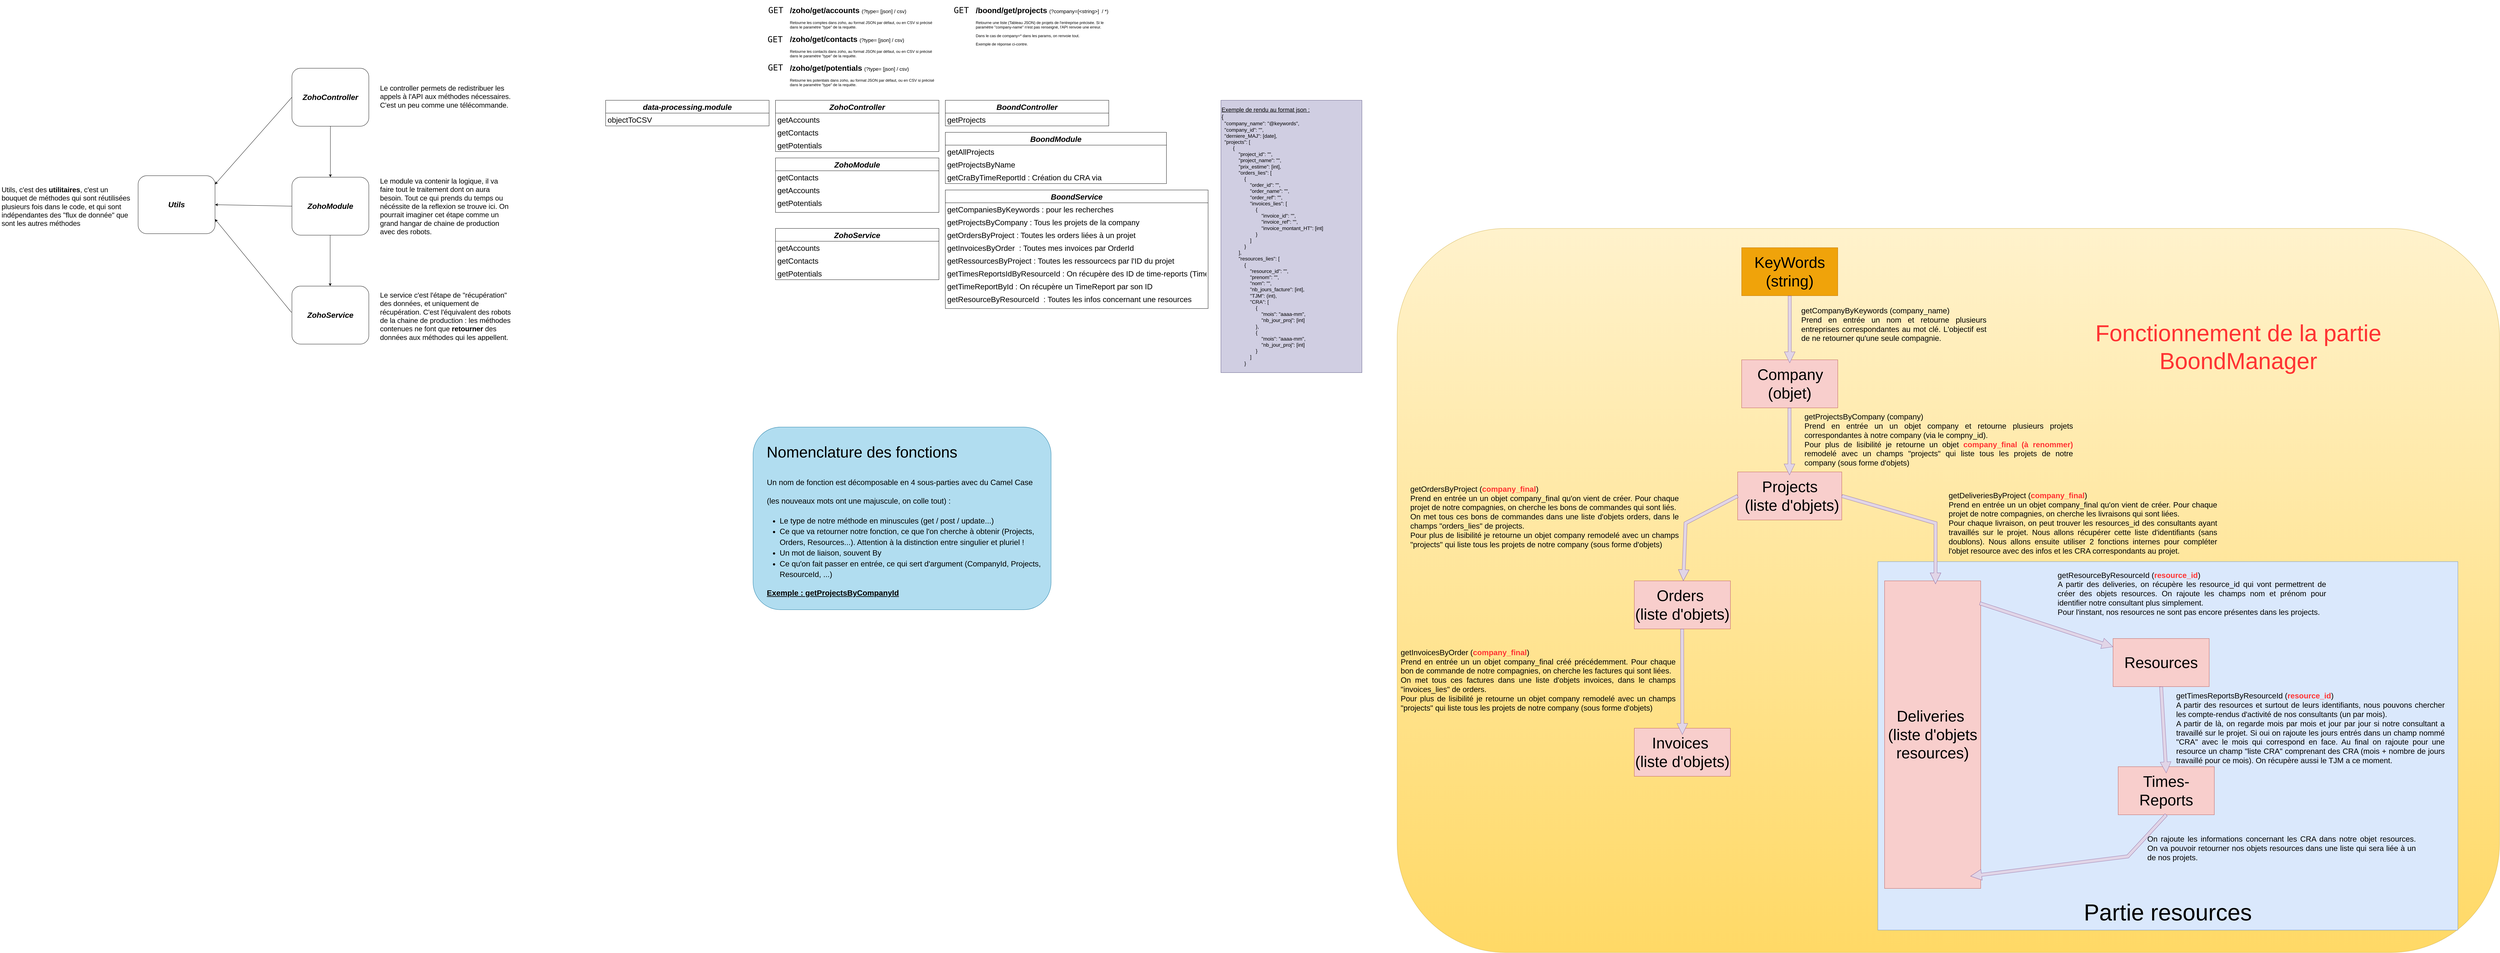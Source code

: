 <mxfile version="17.1.3" type="github">
  <diagram id="C5RBs43oDa-KdzZeNtuy" name="Page-1">
    <mxGraphModel dx="3279" dy="421" grid="1" gridSize="10" guides="1" tooltips="1" connect="1" arrows="1" fold="1" page="1" pageScale="1" pageWidth="827" pageHeight="1169" math="0" shadow="0">
      <root>
        <mxCell id="WIyWlLk6GJQsqaUBKTNV-0" />
        <mxCell id="WIyWlLk6GJQsqaUBKTNV-1" parent="WIyWlLk6GJQsqaUBKTNV-0" />
        <mxCell id="nAWJPG4-1q_OBBmetqR0-44" value="" style="rounded=1;whiteSpace=wrap;html=1;fontSize=18;fillColor=#fff2cc;gradientColor=#ffd966;strokeColor=#d6b656;" vertex="1" parent="WIyWlLk6GJQsqaUBKTNV-1">
          <mxGeometry x="1980" y="760" width="3440" height="2260" as="geometry" />
        </mxCell>
        <mxCell id="nAWJPG4-1q_OBBmetqR0-33" value="" style="rounded=0;whiteSpace=wrap;html=1;fontSize=24;fillColor=#dae8fc;strokeColor=#6c8ebf;" vertex="1" parent="WIyWlLk6GJQsqaUBKTNV-1">
          <mxGeometry x="3480" y="1800" width="1810" height="1150" as="geometry" />
        </mxCell>
        <mxCell id="8FyPm2dT_h3c8Z8zYSIa-6" value="&lt;h1&gt;/zoho/get/accounts &lt;font style=&quot;font-size: 16px ; font-weight: normal&quot;&gt;(?type= [json] / csv)&lt;/font&gt;&lt;/h1&gt;&lt;p&gt;Retourne les comptes dans zoho, au format JSON par défaut, ou en CSV si précisé dans le paramètre &quot;type&quot; de la requète.&lt;/p&gt;" style="text;html=1;strokeColor=none;fillColor=none;spacing=5;spacingTop=-20;whiteSpace=wrap;overflow=hidden;rounded=0;" parent="WIyWlLk6GJQsqaUBKTNV-1" vertex="1">
          <mxGeometry x="80" y="60" width="460" height="120" as="geometry" />
        </mxCell>
        <mxCell id="8FyPm2dT_h3c8Z8zYSIa-7" value="&lt;h1&gt;/zoho/get/contacts&amp;nbsp;&lt;font style=&quot;font-size: 16px ; font-weight: normal&quot;&gt;(?type= [json] / csv)&lt;/font&gt;&lt;/h1&gt;&lt;p&gt;Retourne les contacts dans zoho, au format JSON par défaut, ou en CSV si précisé dans le paramètre &quot;type&quot; de la requète.&lt;br&gt;&lt;/p&gt;" style="text;html=1;strokeColor=none;fillColor=none;spacing=5;spacingTop=-20;whiteSpace=wrap;overflow=hidden;rounded=0;" parent="WIyWlLk6GJQsqaUBKTNV-1" vertex="1">
          <mxGeometry x="80" y="150" width="460" height="120" as="geometry" />
        </mxCell>
        <mxCell id="8FyPm2dT_h3c8Z8zYSIa-8" value="&lt;h1&gt;/zoho/get/potentials&amp;nbsp;&lt;font style=&quot;font-size: 16px ; font-weight: normal&quot;&gt;(?type= [json] / csv)&lt;/font&gt;&lt;/h1&gt;&lt;p&gt;Retourne les potentials dans zoho, au format JSON par défaut, ou en CSV si précisé dans le paramètre &quot;type&quot; de la requète.&lt;br&gt;&lt;/p&gt;" style="text;html=1;strokeColor=none;fillColor=none;spacing=5;spacingTop=-20;whiteSpace=wrap;overflow=hidden;rounded=0;" parent="WIyWlLk6GJQsqaUBKTNV-1" vertex="1">
          <mxGeometry x="80" y="240" width="460" height="120" as="geometry" />
        </mxCell>
        <mxCell id="8FyPm2dT_h3c8Z8zYSIa-10" value="&lt;h1&gt;/boond/get/projects&amp;nbsp;&lt;font style=&quot;font-size: 16px ; font-weight: normal&quot;&gt;(?company=[&amp;lt;string&amp;gt;]&amp;nbsp; / *)&lt;/font&gt;&lt;/h1&gt;&lt;p&gt;Retourne une liste (Tableau JSON) de projets de l&#39;entreprise précisée. Si le paramètre &quot;company-name&quot; n&#39;est pas renseigné, l&#39;API renvoie une erreur.&lt;/p&gt;&lt;p&gt;Dans le cas de company=* dans les params, on renvoie tout.&lt;/p&gt;&lt;p&gt;Exemple de réponse ci-contre.&lt;/p&gt;&lt;p&gt;&lt;br&gt;&lt;/p&gt;" style="text;html=1;strokeColor=none;fillColor=none;spacing=5;spacingTop=-20;whiteSpace=wrap;overflow=hidden;rounded=0;" parent="WIyWlLk6GJQsqaUBKTNV-1" vertex="1">
          <mxGeometry x="660" y="60" width="460" height="230" as="geometry" />
        </mxCell>
        <mxCell id="8FyPm2dT_h3c8Z8zYSIa-13" value="&lt;pre&gt;&lt;font style=&quot;font-size: 26px&quot;&gt;GET&lt;/font&gt;&lt;/pre&gt;" style="text;html=1;strokeColor=none;fillColor=none;align=center;verticalAlign=middle;whiteSpace=wrap;rounded=0;fontSize=16;" parent="WIyWlLk6GJQsqaUBKTNV-1" vertex="1">
          <mxGeometry x="11" y="64" width="60" height="30" as="geometry" />
        </mxCell>
        <mxCell id="8FyPm2dT_h3c8Z8zYSIa-14" value="&lt;pre&gt;&lt;font style=&quot;font-size: 26px&quot;&gt;GET&lt;/font&gt;&lt;/pre&gt;" style="text;html=1;strokeColor=none;fillColor=none;align=center;verticalAlign=middle;whiteSpace=wrap;rounded=0;fontSize=16;" parent="WIyWlLk6GJQsqaUBKTNV-1" vertex="1">
          <mxGeometry x="9" y="155" width="60" height="30" as="geometry" />
        </mxCell>
        <mxCell id="8FyPm2dT_h3c8Z8zYSIa-15" value="&lt;pre&gt;&lt;font style=&quot;font-size: 26px&quot;&gt;GET&lt;/font&gt;&lt;/pre&gt;" style="text;html=1;strokeColor=none;fillColor=none;align=center;verticalAlign=middle;whiteSpace=wrap;rounded=0;fontSize=16;" parent="WIyWlLk6GJQsqaUBKTNV-1" vertex="1">
          <mxGeometry x="10" y="243" width="60" height="30" as="geometry" />
        </mxCell>
        <mxCell id="8FyPm2dT_h3c8Z8zYSIa-16" value="&lt;pre&gt;&lt;font style=&quot;font-size: 26px&quot;&gt;GET&lt;/font&gt;&lt;/pre&gt;" style="text;html=1;strokeColor=none;fillColor=none;align=center;verticalAlign=middle;whiteSpace=wrap;rounded=0;fontSize=16;" parent="WIyWlLk6GJQsqaUBKTNV-1" vertex="1">
          <mxGeometry x="590" y="64" width="60" height="30" as="geometry" />
        </mxCell>
        <mxCell id="8FyPm2dT_h3c8Z8zYSIa-20" value="BoondService" style="swimlane;fontStyle=3;align=center;verticalAlign=top;childLayout=stackLayout;horizontal=1;startSize=40;horizontalStack=0;resizeParent=1;resizeLast=0;collapsible=1;marginBottom=0;rounded=0;shadow=0;strokeWidth=1;fontSize=24;" parent="WIyWlLk6GJQsqaUBKTNV-1" vertex="1">
          <mxGeometry x="570" y="640" width="820" height="370" as="geometry">
            <mxRectangle x="230" y="140" width="160" height="26" as="alternateBounds" />
          </mxGeometry>
        </mxCell>
        <mxCell id="8FyPm2dT_h3c8Z8zYSIa-21" value="getCompaniesByKeywords : pour les recherches" style="text;align=left;verticalAlign=top;spacingLeft=4;spacingRight=4;overflow=hidden;rotatable=0;points=[[0,0.5],[1,0.5]];portConstraint=eastwest;rounded=0;shadow=0;html=0;fontSize=24;" parent="8FyPm2dT_h3c8Z8zYSIa-20" vertex="1">
          <mxGeometry y="40" width="820" height="40" as="geometry" />
        </mxCell>
        <mxCell id="KDspmfhWHFBwSvohRl27-16" value="getProjectsByCompany : Tous les projets de la company" style="text;align=left;verticalAlign=top;spacingLeft=4;spacingRight=4;overflow=hidden;rotatable=0;points=[[0,0.5],[1,0.5]];portConstraint=eastwest;rounded=0;shadow=0;html=0;fontSize=24;" parent="8FyPm2dT_h3c8Z8zYSIa-20" vertex="1">
          <mxGeometry y="80" width="820" height="40" as="geometry" />
        </mxCell>
        <mxCell id="KDspmfhWHFBwSvohRl27-17" value="getOrdersByProject : Toutes les orders liées à un projet" style="text;align=left;verticalAlign=top;spacingLeft=4;spacingRight=4;overflow=hidden;rotatable=0;points=[[0,0.5],[1,0.5]];portConstraint=eastwest;rounded=0;shadow=0;html=0;fontSize=24;" parent="8FyPm2dT_h3c8Z8zYSIa-20" vertex="1">
          <mxGeometry y="120" width="820" height="40" as="geometry" />
        </mxCell>
        <mxCell id="KDspmfhWHFBwSvohRl27-18" value="getInvoicesByOrder  : Toutes mes invoices par OrderId&#xa;" style="text;align=left;verticalAlign=top;spacingLeft=4;spacingRight=4;overflow=hidden;rotatable=0;points=[[0,0.5],[1,0.5]];portConstraint=eastwest;rounded=0;shadow=0;html=0;fontSize=24;" parent="8FyPm2dT_h3c8Z8zYSIa-20" vertex="1">
          <mxGeometry y="160" width="820" height="40" as="geometry" />
        </mxCell>
        <mxCell id="KDspmfhWHFBwSvohRl27-19" value="getRessourcesByProject : Toutes les ressourcecs par l&#39;ID du projet" style="text;align=left;verticalAlign=top;spacingLeft=4;spacingRight=4;overflow=hidden;rotatable=0;points=[[0,0.5],[1,0.5]];portConstraint=eastwest;rounded=0;shadow=0;html=0;fontSize=24;" parent="8FyPm2dT_h3c8Z8zYSIa-20" vertex="1">
          <mxGeometry y="200" width="820" height="40" as="geometry" />
        </mxCell>
        <mxCell id="KDspmfhWHFBwSvohRl27-20" value="getTimesReportsIdByResourceId : On récupère des ID de time-reports (Time reports : équivalent d&#39;un mois de CRA pour une personne)" style="text;align=left;verticalAlign=top;spacingLeft=4;spacingRight=4;overflow=hidden;rotatable=0;points=[[0,0.5],[1,0.5]];portConstraint=eastwest;rounded=0;shadow=0;html=0;fontSize=24;" parent="8FyPm2dT_h3c8Z8zYSIa-20" vertex="1">
          <mxGeometry y="240" width="820" height="40" as="geometry" />
        </mxCell>
        <mxCell id="KDspmfhWHFBwSvohRl27-24" value="getTimeReportById : On récupère un TimeReport par son ID" style="text;align=left;verticalAlign=top;spacingLeft=4;spacingRight=4;overflow=hidden;rotatable=0;points=[[0,0.5],[1,0.5]];portConstraint=eastwest;rounded=0;shadow=0;html=0;fontSize=24;" parent="8FyPm2dT_h3c8Z8zYSIa-20" vertex="1">
          <mxGeometry y="280" width="820" height="40" as="geometry" />
        </mxCell>
        <mxCell id="fXzRmh_Mim_D6keiUEfq-0" value="getResourceByResourceId  : Toutes les infos concernant une resources&#xa;" style="text;align=left;verticalAlign=top;spacingLeft=4;spacingRight=4;overflow=hidden;rotatable=0;points=[[0,0.5],[1,0.5]];portConstraint=eastwest;rounded=0;shadow=0;html=0;fontSize=24;" parent="8FyPm2dT_h3c8Z8zYSIa-20" vertex="1">
          <mxGeometry y="320" width="820" height="40" as="geometry" />
        </mxCell>
        <mxCell id="KDspmfhWHFBwSvohRl27-0" value="BoondModule" style="swimlane;fontStyle=3;align=center;verticalAlign=top;childLayout=stackLayout;horizontal=1;startSize=40;horizontalStack=0;resizeParent=1;resizeLast=0;collapsible=1;marginBottom=0;rounded=0;shadow=0;strokeWidth=1;fontSize=24;" parent="WIyWlLk6GJQsqaUBKTNV-1" vertex="1">
          <mxGeometry x="570" y="460" width="690" height="160" as="geometry">
            <mxRectangle x="230" y="140" width="160" height="26" as="alternateBounds" />
          </mxGeometry>
        </mxCell>
        <mxCell id="KDspmfhWHFBwSvohRl27-1" value="getAllProjects" style="text;align=left;verticalAlign=top;spacingLeft=4;spacingRight=4;overflow=hidden;rotatable=0;points=[[0,0.5],[1,0.5]];portConstraint=eastwest;rounded=0;shadow=0;html=0;fontSize=24;" parent="KDspmfhWHFBwSvohRl27-0" vertex="1">
          <mxGeometry y="40" width="690" height="40" as="geometry" />
        </mxCell>
        <mxCell id="KDspmfhWHFBwSvohRl27-15" value="getProjectsByName" style="text;align=left;verticalAlign=top;spacingLeft=4;spacingRight=4;overflow=hidden;rotatable=0;points=[[0,0.5],[1,0.5]];portConstraint=eastwest;rounded=0;shadow=0;html=0;fontSize=24;" parent="KDspmfhWHFBwSvohRl27-0" vertex="1">
          <mxGeometry y="80" width="690" height="40" as="geometry" />
        </mxCell>
        <mxCell id="KDspmfhWHFBwSvohRl27-22" value="getCraByTimeReportId : Création du CRA via" style="text;align=left;verticalAlign=top;spacingLeft=4;spacingRight=4;overflow=hidden;rotatable=0;points=[[0,0.5],[1,0.5]];portConstraint=eastwest;rounded=0;shadow=0;html=0;fontSize=24;" parent="KDspmfhWHFBwSvohRl27-0" vertex="1">
          <mxGeometry y="120" width="690" height="40" as="geometry" />
        </mxCell>
        <mxCell id="KDspmfhWHFBwSvohRl27-7" value="BoondController" style="swimlane;fontStyle=3;align=center;verticalAlign=top;childLayout=stackLayout;horizontal=1;startSize=40;horizontalStack=0;resizeParent=1;resizeLast=0;collapsible=1;marginBottom=0;rounded=0;shadow=0;strokeWidth=1;fontSize=24;" parent="WIyWlLk6GJQsqaUBKTNV-1" vertex="1">
          <mxGeometry x="570" y="360" width="510" height="80" as="geometry">
            <mxRectangle x="230" y="140" width="160" height="26" as="alternateBounds" />
          </mxGeometry>
        </mxCell>
        <mxCell id="KDspmfhWHFBwSvohRl27-8" value="getProjects" style="text;align=left;verticalAlign=top;spacingLeft=4;spacingRight=4;overflow=hidden;rotatable=0;points=[[0,0.5],[1,0.5]];portConstraint=eastwest;rounded=0;shadow=0;html=0;fontSize=24;" parent="KDspmfhWHFBwSvohRl27-7" vertex="1">
          <mxGeometry y="40" width="510" height="40" as="geometry" />
        </mxCell>
        <mxCell id="KDspmfhWHFBwSvohRl27-25" value="ZohoService" style="swimlane;fontStyle=3;align=center;verticalAlign=top;childLayout=stackLayout;horizontal=1;startSize=40;horizontalStack=0;resizeParent=1;resizeLast=0;collapsible=1;marginBottom=0;rounded=0;shadow=0;strokeWidth=1;fontSize=24;" parent="WIyWlLk6GJQsqaUBKTNV-1" vertex="1">
          <mxGeometry x="40" y="760" width="510" height="160" as="geometry">
            <mxRectangle x="230" y="140" width="160" height="26" as="alternateBounds" />
          </mxGeometry>
        </mxCell>
        <mxCell id="KDspmfhWHFBwSvohRl27-41" value="getAccounts" style="text;align=left;verticalAlign=top;spacingLeft=4;spacingRight=4;overflow=hidden;rotatable=0;points=[[0,0.5],[1,0.5]];portConstraint=eastwest;rounded=0;shadow=0;html=0;fontSize=24;" parent="KDspmfhWHFBwSvohRl27-25" vertex="1">
          <mxGeometry y="40" width="510" height="40" as="geometry" />
        </mxCell>
        <mxCell id="KDspmfhWHFBwSvohRl27-42" value="getContacts" style="text;align=left;verticalAlign=top;spacingLeft=4;spacingRight=4;overflow=hidden;rotatable=0;points=[[0,0.5],[1,0.5]];portConstraint=eastwest;rounded=0;shadow=0;html=0;fontSize=24;" parent="KDspmfhWHFBwSvohRl27-25" vertex="1">
          <mxGeometry y="80" width="510" height="40" as="geometry" />
        </mxCell>
        <mxCell id="KDspmfhWHFBwSvohRl27-43" value="getPotentials" style="text;align=left;verticalAlign=top;spacingLeft=4;spacingRight=4;overflow=hidden;rotatable=0;points=[[0,0.5],[1,0.5]];portConstraint=eastwest;rounded=0;shadow=0;html=0;fontSize=24;" parent="KDspmfhWHFBwSvohRl27-25" vertex="1">
          <mxGeometry y="120" width="510" height="40" as="geometry" />
        </mxCell>
        <mxCell id="KDspmfhWHFBwSvohRl27-33" value="ZohoModule" style="swimlane;fontStyle=3;align=center;verticalAlign=top;childLayout=stackLayout;horizontal=1;startSize=40;horizontalStack=0;resizeParent=1;resizeLast=0;collapsible=1;marginBottom=0;rounded=0;shadow=0;strokeWidth=1;fontSize=24;" parent="WIyWlLk6GJQsqaUBKTNV-1" vertex="1">
          <mxGeometry x="40" y="540" width="510" height="170" as="geometry">
            <mxRectangle x="230" y="140" width="160" height="26" as="alternateBounds" />
          </mxGeometry>
        </mxCell>
        <mxCell id="KDspmfhWHFBwSvohRl27-45" value="getContacts" style="text;align=left;verticalAlign=top;spacingLeft=4;spacingRight=4;overflow=hidden;rotatable=0;points=[[0,0.5],[1,0.5]];portConstraint=eastwest;rounded=0;shadow=0;html=0;fontSize=24;" parent="KDspmfhWHFBwSvohRl27-33" vertex="1">
          <mxGeometry y="40" width="510" height="40" as="geometry" />
        </mxCell>
        <mxCell id="KDspmfhWHFBwSvohRl27-44" value="getAccounts" style="text;align=left;verticalAlign=top;spacingLeft=4;spacingRight=4;overflow=hidden;rotatable=0;points=[[0,0.5],[1,0.5]];portConstraint=eastwest;rounded=0;shadow=0;html=0;fontSize=24;" parent="KDspmfhWHFBwSvohRl27-33" vertex="1">
          <mxGeometry y="80" width="510" height="40" as="geometry" />
        </mxCell>
        <mxCell id="KDspmfhWHFBwSvohRl27-46" value="getPotentials" style="text;align=left;verticalAlign=top;spacingLeft=4;spacingRight=4;overflow=hidden;rotatable=0;points=[[0,0.5],[1,0.5]];portConstraint=eastwest;rounded=0;shadow=0;html=0;fontSize=24;" parent="KDspmfhWHFBwSvohRl27-33" vertex="1">
          <mxGeometry y="120" width="510" height="40" as="geometry" />
        </mxCell>
        <mxCell id="KDspmfhWHFBwSvohRl27-37" value="ZohoController" style="swimlane;fontStyle=3;align=center;verticalAlign=top;childLayout=stackLayout;horizontal=1;startSize=40;horizontalStack=0;resizeParent=1;resizeLast=0;collapsible=1;marginBottom=0;rounded=0;shadow=0;strokeWidth=1;fontSize=24;" parent="WIyWlLk6GJQsqaUBKTNV-1" vertex="1">
          <mxGeometry x="40" y="360" width="510" height="160" as="geometry">
            <mxRectangle x="230" y="140" width="160" height="26" as="alternateBounds" />
          </mxGeometry>
        </mxCell>
        <mxCell id="KDspmfhWHFBwSvohRl27-38" value="getAccounts" style="text;align=left;verticalAlign=top;spacingLeft=4;spacingRight=4;overflow=hidden;rotatable=0;points=[[0,0.5],[1,0.5]];portConstraint=eastwest;rounded=0;shadow=0;html=0;fontSize=24;" parent="KDspmfhWHFBwSvohRl27-37" vertex="1">
          <mxGeometry y="40" width="510" height="40" as="geometry" />
        </mxCell>
        <mxCell id="KDspmfhWHFBwSvohRl27-39" value="getContacts" style="text;align=left;verticalAlign=top;spacingLeft=4;spacingRight=4;overflow=hidden;rotatable=0;points=[[0,0.5],[1,0.5]];portConstraint=eastwest;rounded=0;shadow=0;html=0;fontSize=24;" parent="KDspmfhWHFBwSvohRl27-37" vertex="1">
          <mxGeometry y="80" width="510" height="40" as="geometry" />
        </mxCell>
        <mxCell id="KDspmfhWHFBwSvohRl27-40" value="getPotentials" style="text;align=left;verticalAlign=top;spacingLeft=4;spacingRight=4;overflow=hidden;rotatable=0;points=[[0,0.5],[1,0.5]];portConstraint=eastwest;rounded=0;shadow=0;html=0;fontSize=24;" parent="KDspmfhWHFBwSvohRl27-37" vertex="1">
          <mxGeometry y="120" width="510" height="40" as="geometry" />
        </mxCell>
        <mxCell id="KDspmfhWHFBwSvohRl27-47" value="data-processing.module" style="swimlane;fontStyle=3;align=center;verticalAlign=top;childLayout=stackLayout;horizontal=1;startSize=40;horizontalStack=0;resizeParent=1;resizeLast=0;collapsible=1;marginBottom=0;rounded=0;shadow=0;strokeWidth=1;fontSize=24;" parent="WIyWlLk6GJQsqaUBKTNV-1" vertex="1">
          <mxGeometry x="-490" y="360" width="510" height="80" as="geometry">
            <mxRectangle x="230" y="140" width="160" height="26" as="alternateBounds" />
          </mxGeometry>
        </mxCell>
        <mxCell id="KDspmfhWHFBwSvohRl27-48" value="objectToCSV" style="text;align=left;verticalAlign=top;spacingLeft=4;spacingRight=4;overflow=hidden;rotatable=0;points=[[0,0.5],[1,0.5]];portConstraint=eastwest;rounded=0;shadow=0;html=0;fontSize=24;" parent="KDspmfhWHFBwSvohRl27-47" vertex="1">
          <mxGeometry y="40" width="510" height="40" as="geometry" />
        </mxCell>
        <mxCell id="3AaT0U5LROBGEmsXFWls-0" value="&lt;span style=&quot;font-size: 24px ; font-style: italic ; font-weight: 700&quot;&gt;ZohoController&lt;/span&gt;" style="rounded=1;whiteSpace=wrap;html=1;" parent="WIyWlLk6GJQsqaUBKTNV-1" vertex="1">
          <mxGeometry x="-1469" y="260" width="240" height="181" as="geometry" />
        </mxCell>
        <mxCell id="3AaT0U5LROBGEmsXFWls-1" value="&lt;span style=&quot;font-size: 24px ; font-style: italic ; font-weight: 700&quot;&gt;ZohoModule&lt;/span&gt;" style="rounded=1;whiteSpace=wrap;html=1;" parent="WIyWlLk6GJQsqaUBKTNV-1" vertex="1">
          <mxGeometry x="-1469" y="600" width="240" height="181" as="geometry" />
        </mxCell>
        <mxCell id="3AaT0U5LROBGEmsXFWls-2" value="&lt;span style=&quot;font-size: 24px ; font-style: italic ; font-weight: 700&quot;&gt;ZohoService&lt;/span&gt;" style="rounded=1;whiteSpace=wrap;html=1;" parent="WIyWlLk6GJQsqaUBKTNV-1" vertex="1">
          <mxGeometry x="-1469" y="940" width="240" height="181" as="geometry" />
        </mxCell>
        <mxCell id="3AaT0U5LROBGEmsXFWls-3" value="&lt;h1 style=&quot;font-size: 22px&quot;&gt;&lt;span style=&quot;font-weight: 400&quot;&gt;Le controller permets de redistribuer les appels à l&#39;API aux méthodes nécessaires. C&#39;est un peu comme une télécommande.&lt;/span&gt;&lt;/h1&gt;" style="text;html=1;strokeColor=none;fillColor=none;spacing=5;spacingTop=-20;whiteSpace=wrap;overflow=hidden;rounded=0;" parent="WIyWlLk6GJQsqaUBKTNV-1" vertex="1">
          <mxGeometry x="-1199" y="304.5" width="420" height="92" as="geometry" />
        </mxCell>
        <mxCell id="3AaT0U5LROBGEmsXFWls-4" value="&lt;h1 style=&quot;font-size: 22px&quot;&gt;&lt;span style=&quot;font-weight: 400&quot;&gt;Le module va contenir la logique, il va faire tout le traitement dont on aura besoin. Tout ce qui prends du temps ou nécéssite de la reflexion se trouve ici. On pourrait imaginer cet étape comme un grand hangar de chaine de production avec des robots.&lt;/span&gt;&lt;/h1&gt;" style="text;html=1;strokeColor=none;fillColor=none;spacing=5;spacingTop=-20;whiteSpace=wrap;overflow=hidden;rounded=0;" parent="WIyWlLk6GJQsqaUBKTNV-1" vertex="1">
          <mxGeometry x="-1199" y="595.37" width="420" height="190.25" as="geometry" />
        </mxCell>
        <mxCell id="3AaT0U5LROBGEmsXFWls-5" value="&lt;span style=&quot;font-size: 24px ; font-style: italic ; font-weight: 700&quot;&gt;Utils&lt;/span&gt;" style="rounded=1;whiteSpace=wrap;html=1;" parent="WIyWlLk6GJQsqaUBKTNV-1" vertex="1">
          <mxGeometry x="-1949" y="595.37" width="240" height="181" as="geometry" />
        </mxCell>
        <mxCell id="3AaT0U5LROBGEmsXFWls-6" value="&lt;h1 style=&quot;font-size: 22px&quot;&gt;&lt;span style=&quot;font-weight: 400&quot;&gt;Utils, c&#39;est des &lt;/span&gt;utilitaires&lt;span style=&quot;font-weight: 400&quot;&gt;, c&#39;est un bouquet de méthodes qui sont réutilisées plusieurs fois dans le code, et qui sont indépendantes des &quot;flux de donnée&quot; que sont les autres méthodes&lt;/span&gt;&lt;/h1&gt;" style="text;html=1;strokeColor=none;fillColor=none;spacing=5;spacingTop=-20;whiteSpace=wrap;overflow=hidden;rounded=0;" parent="WIyWlLk6GJQsqaUBKTNV-1" vertex="1">
          <mxGeometry x="-2380" y="622.25" width="420" height="136.5" as="geometry" />
        </mxCell>
        <mxCell id="3AaT0U5LROBGEmsXFWls-7" value="&lt;h1 style=&quot;font-size: 22px&quot;&gt;&lt;span style=&quot;font-weight: 400&quot;&gt;Le service c&#39;est l&#39;étape de &quot;récupération&quot; des données, et uniquement de récupération. C&#39;est l&#39;équivalent des robots de la chaine de production : les méthodes contenues ne font que &lt;/span&gt;retourner &lt;span style=&quot;font-weight: 400&quot;&gt;des données aux méthodes qui les appellent.&lt;/span&gt;&lt;/h1&gt;" style="text;html=1;strokeColor=none;fillColor=none;spacing=5;spacingTop=-20;whiteSpace=wrap;overflow=hidden;rounded=0;" parent="WIyWlLk6GJQsqaUBKTNV-1" vertex="1">
          <mxGeometry x="-1199" y="950.5" width="420" height="160" as="geometry" />
        </mxCell>
        <mxCell id="3AaT0U5LROBGEmsXFWls-8" value="" style="endArrow=classic;html=1;rounded=0;fontSize=22;exitX=0.5;exitY=1;exitDx=0;exitDy=0;entryX=0.5;entryY=0;entryDx=0;entryDy=0;" parent="WIyWlLk6GJQsqaUBKTNV-1" source="3AaT0U5LROBGEmsXFWls-0" target="3AaT0U5LROBGEmsXFWls-1" edge="1">
          <mxGeometry width="50" height="50" relative="1" as="geometry">
            <mxPoint x="-1319" y="902" as="sourcePoint" />
            <mxPoint x="-1269" y="852" as="targetPoint" />
          </mxGeometry>
        </mxCell>
        <mxCell id="3AaT0U5LROBGEmsXFWls-9" value="" style="endArrow=classic;html=1;rounded=0;fontSize=22;exitX=0.5;exitY=1;exitDx=0;exitDy=0;entryX=0.5;entryY=0;entryDx=0;entryDy=0;" parent="WIyWlLk6GJQsqaUBKTNV-1" edge="1">
          <mxGeometry width="50" height="50" relative="1" as="geometry">
            <mxPoint x="-1349.71" y="781" as="sourcePoint" />
            <mxPoint x="-1349.71" y="940" as="targetPoint" />
          </mxGeometry>
        </mxCell>
        <mxCell id="3AaT0U5LROBGEmsXFWls-10" value="" style="endArrow=classic;html=1;rounded=0;fontSize=22;exitX=0.5;exitY=1;exitDx=0;exitDy=0;entryX=1;entryY=0.75;entryDx=0;entryDy=0;" parent="WIyWlLk6GJQsqaUBKTNV-1" target="3AaT0U5LROBGEmsXFWls-5" edge="1">
          <mxGeometry width="50" height="50" relative="1" as="geometry">
            <mxPoint x="-1470.43" y="1022" as="sourcePoint" />
            <mxPoint x="-1470.43" y="1181" as="targetPoint" />
          </mxGeometry>
        </mxCell>
        <mxCell id="3AaT0U5LROBGEmsXFWls-11" value="" style="endArrow=classic;html=1;rounded=0;fontSize=22;exitX=0;exitY=0.5;exitDx=0;exitDy=0;entryX=1;entryY=0.5;entryDx=0;entryDy=0;" parent="WIyWlLk6GJQsqaUBKTNV-1" source="3AaT0U5LROBGEmsXFWls-1" target="3AaT0U5LROBGEmsXFWls-5" edge="1">
          <mxGeometry width="50" height="50" relative="1" as="geometry">
            <mxPoint x="-1469.0" y="702.88" as="sourcePoint" />
            <mxPoint x="-1707.57" y="412.0" as="targetPoint" />
          </mxGeometry>
        </mxCell>
        <mxCell id="3AaT0U5LROBGEmsXFWls-12" value="" style="endArrow=classic;html=1;rounded=0;fontSize=22;exitX=0;exitY=0.5;exitDx=0;exitDy=0;entryX=1;entryY=0.5;entryDx=0;entryDy=0;" parent="WIyWlLk6GJQsqaUBKTNV-1" source="3AaT0U5LROBGEmsXFWls-0" edge="1">
          <mxGeometry width="50" height="50" relative="1" as="geometry">
            <mxPoint x="-1469" y="626.88" as="sourcePoint" />
            <mxPoint x="-1709" y="622.25" as="targetPoint" />
          </mxGeometry>
        </mxCell>
        <mxCell id="nAWJPG4-1q_OBBmetqR0-10" value="&amp;nbsp;&lt;font style=&quot;font-size: 48px&quot;&gt;Company (objet)&lt;/font&gt;" style="text;html=1;strokeColor=#b85450;fillColor=#f8cecc;align=center;verticalAlign=middle;whiteSpace=wrap;rounded=0;" vertex="1" parent="WIyWlLk6GJQsqaUBKTNV-1">
          <mxGeometry x="3055" y="1170" width="300" height="150" as="geometry" />
        </mxCell>
        <mxCell id="nAWJPG4-1q_OBBmetqR0-11" value="&lt;font style=&quot;font-size: 48px&quot;&gt;Projects&lt;br&gt;&amp;nbsp;(liste d&#39;objets)&lt;/font&gt;" style="text;html=1;strokeColor=#b85450;fillColor=#f8cecc;align=center;verticalAlign=middle;whiteSpace=wrap;rounded=0;" vertex="1" parent="WIyWlLk6GJQsqaUBKTNV-1">
          <mxGeometry x="3042.5" y="1520" width="325" height="150" as="geometry" />
        </mxCell>
        <mxCell id="nAWJPG4-1q_OBBmetqR0-12" value="&lt;font style=&quot;font-size: 48px&quot;&gt;Orders&amp;nbsp;&lt;br&gt;(liste d&#39;objets)&lt;br&gt;&lt;/font&gt;" style="text;html=1;strokeColor=#b85450;fillColor=#f8cecc;align=center;verticalAlign=middle;whiteSpace=wrap;rounded=0;" vertex="1" parent="WIyWlLk6GJQsqaUBKTNV-1">
          <mxGeometry x="2720" y="1860" width="300" height="150" as="geometry" />
        </mxCell>
        <mxCell id="nAWJPG4-1q_OBBmetqR0-13" value="&lt;font style=&quot;font-size: 48px&quot;&gt;Invoices&amp;nbsp;&lt;br&gt;(liste d&#39;objets)&lt;br&gt;&lt;/font&gt;" style="text;html=1;strokeColor=#b85450;fillColor=#f8cecc;align=center;verticalAlign=middle;whiteSpace=wrap;rounded=0;" vertex="1" parent="WIyWlLk6GJQsqaUBKTNV-1">
          <mxGeometry x="2720" y="2320" width="300" height="150" as="geometry" />
        </mxCell>
        <mxCell id="nAWJPG4-1q_OBBmetqR0-14" value="&lt;font style=&quot;font-size: 48px&quot;&gt;Deliveries&amp;nbsp;&lt;br&gt;(liste d&#39;objets resources)&lt;br&gt;&lt;/font&gt;" style="text;html=1;strokeColor=#b85450;fillColor=#f8cecc;align=center;verticalAlign=middle;whiteSpace=wrap;rounded=0;" vertex="1" parent="WIyWlLk6GJQsqaUBKTNV-1">
          <mxGeometry x="3501" y="1860" width="300" height="960" as="geometry" />
        </mxCell>
        <mxCell id="nAWJPG4-1q_OBBmetqR0-18" value="&lt;font style=&quot;font-size: 48px&quot;&gt;KeyWords (string)&lt;/font&gt;" style="text;html=1;strokeColor=#BD7000;fillColor=#f0a30a;align=center;verticalAlign=middle;whiteSpace=wrap;rounded=0;fontColor=#000000;" vertex="1" parent="WIyWlLk6GJQsqaUBKTNV-1">
          <mxGeometry x="3055" y="820" width="300" height="150" as="geometry" />
        </mxCell>
        <mxCell id="nAWJPG4-1q_OBBmetqR0-19" value="" style="shape=flexArrow;endArrow=classic;html=1;rounded=0;fontSize=48;fillColor=#e1d5e7;strokeColor=#9673a6;endWidth=22.667;endSize=11.133;exitX=0.5;exitY=1;exitDx=0;exitDy=0;" edge="1" parent="WIyWlLk6GJQsqaUBKTNV-1" source="nAWJPG4-1q_OBBmetqR0-18">
          <mxGeometry width="50" height="50" relative="1" as="geometry">
            <mxPoint x="3210" y="1060" as="sourcePoint" />
            <mxPoint x="3205" y="1180" as="targetPoint" />
            <Array as="points" />
          </mxGeometry>
        </mxCell>
        <mxCell id="nAWJPG4-1q_OBBmetqR0-20" value="&lt;p style=&quot;line-height: 1&quot;&gt;&lt;/p&gt;&lt;div style=&quot;text-align: justify ; font-size: 24px&quot;&gt;&lt;span&gt;&lt;font style=&quot;font-size: 24px&quot;&gt;getCompanyByKeywords (company_name)&lt;/font&gt;&lt;/span&gt;&lt;/div&gt;&lt;font style=&quot;font-size: 24px&quot;&gt;&lt;div style=&quot;text-align: justify&quot;&gt;&lt;span&gt;Prend en entrée un nom et retourne plusieurs entreprises correspondantes au mot clé. L&#39;objectif est de ne retourner qu&#39;une seule compagnie.&lt;/span&gt;&lt;/div&gt;&lt;/font&gt;&lt;p&gt;&lt;/p&gt;" style="text;html=1;strokeColor=none;fillColor=none;align=center;verticalAlign=middle;whiteSpace=wrap;rounded=0;fontSize=48;" vertex="1" parent="WIyWlLk6GJQsqaUBKTNV-1">
          <mxGeometry x="3240" y="1000" width="580" height="120" as="geometry" />
        </mxCell>
        <mxCell id="nAWJPG4-1q_OBBmetqR0-21" value="" style="shape=flexArrow;endArrow=classic;html=1;rounded=0;fontSize=48;fillColor=#e1d5e7;strokeColor=#9673a6;endWidth=22.667;endSize=11.133;exitX=0.5;exitY=1;exitDx=0;exitDy=0;" edge="1" parent="WIyWlLk6GJQsqaUBKTNV-1">
          <mxGeometry width="50" height="50" relative="1" as="geometry">
            <mxPoint x="3204.29" y="1320.0" as="sourcePoint" />
            <mxPoint x="3204.29" y="1530" as="targetPoint" />
            <Array as="points" />
          </mxGeometry>
        </mxCell>
        <mxCell id="nAWJPG4-1q_OBBmetqR0-22" value="&lt;p style=&quot;line-height: 1&quot;&gt;&lt;/p&gt;&lt;div style=&quot;text-align: justify ; font-size: 24px&quot;&gt;&lt;span&gt;&lt;font style=&quot;font-size: 24px&quot;&gt;getProjectsByCompany (company)&lt;/font&gt;&lt;/span&gt;&lt;/div&gt;&lt;font style=&quot;font-size: 24px&quot;&gt;&lt;div style=&quot;text-align: justify&quot;&gt;&lt;span&gt;Prend en entrée un un objet company et retourne plusieurs projets correspondantes à notre company (via le compny_id).&lt;/span&gt;&lt;/div&gt;&lt;div style=&quot;text-align: justify&quot;&gt;Pour plus de lisibilité je retourne un objet &lt;b&gt;&lt;font color=&quot;#ff3333&quot;&gt;company_final (à renommer)&lt;/font&gt;&lt;/b&gt; remodelé avec un champs &quot;projects&quot; qui liste tous les projets de notre company (sous forme d&#39;objets)&lt;/div&gt;&lt;/font&gt;&lt;p&gt;&lt;/p&gt;" style="text;html=1;strokeColor=none;fillColor=none;align=center;verticalAlign=middle;whiteSpace=wrap;rounded=0;fontSize=48;" vertex="1" parent="WIyWlLk6GJQsqaUBKTNV-1">
          <mxGeometry x="3250" y="1340" width="840" height="160" as="geometry" />
        </mxCell>
        <mxCell id="nAWJPG4-1q_OBBmetqR0-23" value="" style="shape=flexArrow;endArrow=classic;html=1;rounded=0;fontSize=48;fillColor=#e1d5e7;strokeColor=#9673a6;endWidth=22.667;endSize=11.133;exitX=0;exitY=0.5;exitDx=0;exitDy=0;" edge="1" parent="WIyWlLk6GJQsqaUBKTNV-1" source="nAWJPG4-1q_OBBmetqR0-11" target="nAWJPG4-1q_OBBmetqR0-12">
          <mxGeometry width="50" height="50" relative="1" as="geometry">
            <mxPoint x="2899.29" y="1540" as="sourcePoint" />
            <mxPoint x="2899.29" y="1750" as="targetPoint" />
            <Array as="points">
              <mxPoint x="2880" y="1680" />
            </Array>
          </mxGeometry>
        </mxCell>
        <mxCell id="nAWJPG4-1q_OBBmetqR0-24" value="&lt;p style=&quot;line-height: 1&quot;&gt;&lt;/p&gt;&lt;div style=&quot;text-align: justify ; font-size: 24px&quot;&gt;&lt;font style=&quot;font-size: 24px&quot;&gt;getOrdersByProject (&lt;b&gt;&lt;font color=&quot;#ff3333&quot;&gt;company_final&lt;/font&gt;&lt;/b&gt;)&lt;/font&gt;&lt;/div&gt;&lt;font style=&quot;font-size: 24px&quot;&gt;&lt;div style=&quot;text-align: justify&quot;&gt;&lt;span&gt;Prend en entrée un un objet company_final qu&#39;on vient de créer. Pour chaque projet de notre compagnies, on cherche les bons de commandes qui sont liés.&lt;/span&gt;&lt;/div&gt;&lt;div style=&quot;text-align: justify&quot;&gt;&lt;span&gt;On met tous ces bons de commandes dans une liste d&#39;objets orders, dans le champs &quot;orders_lies&quot; de projects.&lt;/span&gt;&lt;/div&gt;&lt;div style=&quot;text-align: justify&quot;&gt;&lt;span&gt;Pour plus de lisibilité je retourne un objet company remodelé avec un champs &quot;projects&quot; qui liste tous les projets de notre company (sous forme d&#39;objets)&lt;/span&gt;&lt;/div&gt;&lt;/font&gt;&lt;p&gt;&lt;/p&gt;" style="text;html=1;strokeColor=none;fillColor=none;align=center;verticalAlign=middle;whiteSpace=wrap;rounded=0;fontSize=48;" vertex="1" parent="WIyWlLk6GJQsqaUBKTNV-1">
          <mxGeometry x="2020" y="1540" width="840" height="240" as="geometry" />
        </mxCell>
        <mxCell id="nAWJPG4-1q_OBBmetqR0-25" value="" style="shape=flexArrow;endArrow=classic;html=1;rounded=0;fontSize=48;fillColor=#e1d5e7;strokeColor=#9673a6;endWidth=22.667;endSize=11.133;exitX=0.5;exitY=1;exitDx=0;exitDy=0;entryX=0.5;entryY=0.133;entryDx=0;entryDy=0;entryPerimeter=0;" edge="1" parent="WIyWlLk6GJQsqaUBKTNV-1" target="nAWJPG4-1q_OBBmetqR0-13">
          <mxGeometry width="50" height="50" relative="1" as="geometry">
            <mxPoint x="2869.29" y="2010" as="sourcePoint" />
            <mxPoint x="2869.29" y="2220" as="targetPoint" />
            <Array as="points" />
          </mxGeometry>
        </mxCell>
        <mxCell id="nAWJPG4-1q_OBBmetqR0-26" value="&lt;p style=&quot;line-height: 1&quot;&gt;&lt;/p&gt;&lt;div style=&quot;text-align: justify ; font-size: 24px&quot;&gt;&lt;font style=&quot;font-size: 24px&quot;&gt;getInvoicesByOrder (&lt;b&gt;&lt;font color=&quot;#ff3333&quot;&gt;company_final&lt;/font&gt;&lt;/b&gt;)&lt;/font&gt;&lt;/div&gt;&lt;font style=&quot;font-size: 24px&quot;&gt;&lt;div style=&quot;text-align: justify&quot;&gt;&lt;span&gt;Prend en entrée un un objet company_final créé précédemment. Pour chaque bon de commande de notre compagnies, on cherche les factures qui sont liées.&lt;/span&gt;&lt;/div&gt;&lt;div style=&quot;text-align: justify&quot;&gt;&lt;span&gt;On met tous ces factures dans une liste d&#39;objets invoices, dans le champs &quot;invoices_lies&quot; de orders.&lt;/span&gt;&lt;/div&gt;&lt;div style=&quot;text-align: justify&quot;&gt;&lt;span&gt;Pour plus de lisibilité je retourne un objet company remodelé avec un champs &quot;projects&quot; qui liste tous les projets de notre company (sous forme d&#39;objets)&lt;/span&gt;&lt;/div&gt;&lt;/font&gt;&lt;p&gt;&lt;/p&gt;" style="text;html=1;strokeColor=none;fillColor=none;align=center;verticalAlign=middle;whiteSpace=wrap;rounded=0;fontSize=48;" vertex="1" parent="WIyWlLk6GJQsqaUBKTNV-1">
          <mxGeometry x="1990" y="2050" width="860" height="240" as="geometry" />
        </mxCell>
        <mxCell id="nAWJPG4-1q_OBBmetqR0-27" value="&lt;font style=&quot;font-size: 48px&quot;&gt;Resources&lt;/font&gt;" style="text;html=1;strokeColor=#b85450;fillColor=#f8cecc;align=center;verticalAlign=middle;whiteSpace=wrap;rounded=0;" vertex="1" parent="WIyWlLk6GJQsqaUBKTNV-1">
          <mxGeometry x="4214" y="2040" width="300" height="150" as="geometry" />
        </mxCell>
        <mxCell id="nAWJPG4-1q_OBBmetqR0-28" value="&lt;font style=&quot;font-size: 48px&quot;&gt;Times-Reports&lt;/font&gt;" style="text;html=1;strokeColor=#b85450;fillColor=#f8cecc;align=center;verticalAlign=middle;whiteSpace=wrap;rounded=0;" vertex="1" parent="WIyWlLk6GJQsqaUBKTNV-1">
          <mxGeometry x="4230" y="2440" width="300" height="150" as="geometry" />
        </mxCell>
        <mxCell id="nAWJPG4-1q_OBBmetqR0-30" value="" style="shape=flexArrow;endArrow=classic;html=1;rounded=0;fontSize=48;fillColor=#e1d5e7;strokeColor=#9673a6;endWidth=22.667;endSize=11.133;exitX=1;exitY=0.5;exitDx=0;exitDy=0;" edge="1" parent="WIyWlLk6GJQsqaUBKTNV-1" source="nAWJPG4-1q_OBBmetqR0-11">
          <mxGeometry width="50" height="50" relative="1" as="geometry">
            <mxPoint x="3660" y="1660" as="sourcePoint" />
            <mxPoint x="3660" y="1870" as="targetPoint" />
            <Array as="points">
              <mxPoint x="3660" y="1680" />
            </Array>
          </mxGeometry>
        </mxCell>
        <mxCell id="nAWJPG4-1q_OBBmetqR0-31" value="&lt;p style=&quot;line-height: 1&quot;&gt;&lt;/p&gt;&lt;div style=&quot;text-align: justify ; font-size: 24px&quot;&gt;&lt;font style=&quot;font-size: 24px&quot;&gt;getDeliveriesByProject (&lt;b&gt;&lt;font color=&quot;#ff3333&quot;&gt;company_final&lt;/font&gt;&lt;/b&gt;)&lt;/font&gt;&lt;/div&gt;&lt;font style=&quot;font-size: 24px&quot;&gt;&lt;div style=&quot;text-align: justify&quot;&gt;&lt;span&gt;Prend en entrée un un objet company_final qu&#39;on vient de créer. Pour chaque projet de notre compagnies, on cherche les livraisons qui sont liées.&lt;/span&gt;&lt;/div&gt;&lt;div style=&quot;text-align: justify&quot;&gt;&lt;span&gt;Pour chaque livraison, on peut trouver les resources_id des consultants ayant travaillés sur le projet. Nous allons récupérer cette liste d&#39;identifiants (sans doublons). Nous allons ensuite utiliser 2 fonctions internes pour compléter l&#39;objet resource avec des infos et les CRA correspondants au projet.&lt;/span&gt;&lt;/div&gt;&lt;/font&gt;&lt;p&gt;&lt;/p&gt;" style="text;html=1;strokeColor=none;fillColor=none;align=center;verticalAlign=middle;whiteSpace=wrap;rounded=0;fontSize=48;" vertex="1" parent="WIyWlLk6GJQsqaUBKTNV-1">
          <mxGeometry x="3700" y="1560" width="840" height="240" as="geometry" />
        </mxCell>
        <mxCell id="nAWJPG4-1q_OBBmetqR0-34" value="" style="shape=flexArrow;endArrow=classic;html=1;rounded=0;fontSize=48;fillColor=#e1d5e7;strokeColor=#9673a6;endWidth=22.667;endSize=11.133;" edge="1" parent="WIyWlLk6GJQsqaUBKTNV-1" target="nAWJPG4-1q_OBBmetqR0-27">
          <mxGeometry width="50" height="50" relative="1" as="geometry">
            <mxPoint x="3798" y="1930" as="sourcePoint" />
            <mxPoint x="4090" y="2205" as="targetPoint" />
            <Array as="points" />
          </mxGeometry>
        </mxCell>
        <mxCell id="nAWJPG4-1q_OBBmetqR0-36" value="&lt;p style=&quot;line-height: 1&quot;&gt;&lt;/p&gt;&lt;div style=&quot;text-align: justify ; font-size: 24px&quot;&gt;&lt;font style=&quot;font-size: 24px&quot;&gt;getResourceByResourceId (&lt;font color=&quot;#ff3333&quot;&gt;&lt;b&gt;resource_id&lt;/b&gt;&lt;/font&gt;)&lt;/font&gt;&lt;/div&gt;&lt;font style=&quot;font-size: 24px&quot;&gt;&lt;div style=&quot;text-align: justify&quot;&gt;A partir des deliveries, on récupère les resource_id qui vont permettrent de créer des objets resources. On rajoute les champs nom et prénom pour identifier notre consultant plus simplement.&lt;/div&gt;&lt;div style=&quot;text-align: justify&quot;&gt;&lt;span&gt;Pour l&#39;instant, nos resources ne sont pas encore présentes dans les projects.&lt;/span&gt;&lt;/div&gt;&lt;/font&gt;&lt;p&gt;&lt;/p&gt;" style="text;html=1;strokeColor=none;fillColor=none;align=center;verticalAlign=middle;whiteSpace=wrap;rounded=0;fontSize=48;" vertex="1" parent="WIyWlLk6GJQsqaUBKTNV-1">
          <mxGeometry x="4040" y="1780" width="840" height="240" as="geometry" />
        </mxCell>
        <mxCell id="nAWJPG4-1q_OBBmetqR0-37" value="" style="shape=flexArrow;endArrow=classic;html=1;rounded=0;fontSize=48;fillColor=#e1d5e7;strokeColor=#9673a6;endWidth=22.667;endSize=11.133;exitX=0.5;exitY=1;exitDx=0;exitDy=0;" edge="1" parent="WIyWlLk6GJQsqaUBKTNV-1" source="nAWJPG4-1q_OBBmetqR0-27">
          <mxGeometry width="50" height="50" relative="1" as="geometry">
            <mxPoint x="3970.0" y="2307.01" as="sourcePoint" />
            <mxPoint x="4380" y="2460" as="targetPoint" />
            <Array as="points" />
          </mxGeometry>
        </mxCell>
        <mxCell id="nAWJPG4-1q_OBBmetqR0-38" value="&lt;p style=&quot;line-height: 1&quot;&gt;&lt;/p&gt;&lt;div style=&quot;text-align: justify ; font-size: 24px&quot;&gt;&lt;font style=&quot;font-size: 24px&quot;&gt;getTimesReportsByResourceId (&lt;font color=&quot;#ff3333&quot;&gt;&lt;b&gt;resource_id&lt;/b&gt;&lt;/font&gt;)&lt;/font&gt;&lt;/div&gt;&lt;font style=&quot;font-size: 24px&quot;&gt;&lt;div style=&quot;text-align: justify&quot;&gt;A partir des resources et surtout de leurs identifiants, nous pouvons chercher les compte-rendus d&#39;activité de nos consultants (un par mois).&lt;/div&gt;&lt;div style=&quot;text-align: justify&quot;&gt;&lt;span&gt;A partir de là, on regarde mois par mois et jour par jour si notre consultant a travaillé sur le projet. Si oui on rajoute les jours entrés dans un champ nommé &quot;CRA&quot; avec le mois qui correspond en face. Au final on rajoute pour une resource un champ &quot;liste CRA&quot; comprenant des CRA (mois + nombre de jours travaillé pour ce mois). On récupère aussi le TJM a ce moment.&lt;/span&gt;&lt;/div&gt;&lt;/font&gt;&lt;p&gt;&lt;/p&gt;" style="text;html=1;strokeColor=none;fillColor=none;align=center;verticalAlign=middle;whiteSpace=wrap;rounded=0;fontSize=48;" vertex="1" parent="WIyWlLk6GJQsqaUBKTNV-1">
          <mxGeometry x="4410" y="2200" width="840" height="240" as="geometry" />
        </mxCell>
        <mxCell id="nAWJPG4-1q_OBBmetqR0-39" value="" style="shape=flexArrow;endArrow=classic;html=1;rounded=0;fontSize=48;fillColor=#e1d5e7;strokeColor=#9673a6;endWidth=22.667;endSize=11.133;exitX=0.5;exitY=1;exitDx=0;exitDy=0;entryX=0.863;entryY=1.005;entryDx=0;entryDy=0;entryPerimeter=0;" edge="1" parent="WIyWlLk6GJQsqaUBKTNV-1" source="nAWJPG4-1q_OBBmetqR0-28">
          <mxGeometry width="50" height="50" relative="1" as="geometry">
            <mxPoint x="4389" y="2547" as="sourcePoint" />
            <mxPoint x="3768.9" y="2781.8" as="targetPoint" />
            <Array as="points">
              <mxPoint x="4260" y="2720" />
            </Array>
          </mxGeometry>
        </mxCell>
        <mxCell id="nAWJPG4-1q_OBBmetqR0-40" value="&lt;p style=&quot;line-height: 1&quot;&gt;&lt;/p&gt;&lt;div style=&quot;text-align: justify ; font-size: 24px&quot;&gt;&lt;span&gt;On rajoute les informations concernant les CRA dans notre objet resources. On va pouvoir retourner nos objets resources dans une liste qui sera liée à un de nos projets.&lt;/span&gt;&lt;br&gt;&lt;/div&gt;&lt;p&gt;&lt;/p&gt;" style="text;html=1;strokeColor=none;fillColor=none;align=center;verticalAlign=middle;whiteSpace=wrap;rounded=0;fontSize=48;" vertex="1" parent="WIyWlLk6GJQsqaUBKTNV-1">
          <mxGeometry x="4320" y="2640" width="840" height="110" as="geometry" />
        </mxCell>
        <mxCell id="nAWJPG4-1q_OBBmetqR0-41" value="&lt;p style=&quot;line-height: 1&quot;&gt;&lt;/p&gt;&lt;div style=&quot;text-align: justify&quot;&gt;&lt;font style=&quot;font-size: 72px&quot;&gt;Partie resources&lt;/font&gt;&lt;br&gt;&lt;/div&gt;&lt;p&gt;&lt;/p&gt;" style="text;html=1;strokeColor=none;fillColor=none;align=center;verticalAlign=middle;whiteSpace=wrap;rounded=0;fontSize=48;" vertex="1" parent="WIyWlLk6GJQsqaUBKTNV-1">
          <mxGeometry x="3965" y="2840" width="840" height="110" as="geometry" />
        </mxCell>
        <mxCell id="nAWJPG4-1q_OBBmetqR0-43" value="&lt;div&gt;&lt;font style=&quot;font-size: 18px&quot;&gt;&lt;u&gt;Exemple de rendu au format json :&lt;/u&gt;&lt;/font&gt;&lt;/div&gt;&lt;div&gt;&lt;font style=&quot;font-size: 18px&quot;&gt;{&amp;nbsp;&lt;/font&gt;&lt;/div&gt;&lt;div&gt;&lt;span&gt;&lt;font size=&quot;3&quot;&gt;&amp;nbsp; &quot;company_name&quot;: &quot;@keywords&quot;,&lt;/font&gt;&lt;/span&gt;&lt;/div&gt;&lt;div&gt;&lt;font size=&quot;3&quot;&gt;&amp;nbsp; &quot;company_id&quot;: &quot;&quot;,&lt;/font&gt;&lt;/div&gt;&lt;div&gt;&lt;font size=&quot;3&quot;&gt;&lt;span&gt;&lt;/span&gt;&amp;nbsp; &quot;derniere_MAJ&quot;: [date],&lt;/font&gt;&lt;/div&gt;&lt;div&gt;&lt;font size=&quot;3&quot;&gt;&amp;nbsp; &quot;projects&quot;: [&lt;/font&gt;&lt;/div&gt;&lt;div&gt;&lt;font size=&quot;3&quot;&gt;&amp;nbsp; &amp;nbsp; &amp;nbsp; &amp;nbsp; {&lt;/font&gt;&lt;/div&gt;&lt;div&gt;&lt;font size=&quot;3&quot;&gt;&amp;nbsp; &amp;nbsp; &amp;nbsp; &amp;nbsp; &amp;nbsp; &amp;nbsp; &quot;project_id&quot;: &quot;&quot;,&lt;/font&gt;&lt;/div&gt;&lt;div&gt;&lt;font size=&quot;3&quot;&gt;&amp;nbsp; &amp;nbsp; &amp;nbsp; &amp;nbsp; &amp;nbsp; &amp;nbsp; &quot;project_name&quot;: &quot;&quot;,&lt;/font&gt;&lt;/div&gt;&lt;div&gt;&lt;font size=&quot;3&quot;&gt;&amp;nbsp; &amp;nbsp; &amp;nbsp; &amp;nbsp; &amp;nbsp; &amp;nbsp; &quot;prix_estime&quot;: [int],&lt;/font&gt;&lt;/div&gt;&lt;div&gt;&lt;font size=&quot;3&quot;&gt;&amp;nbsp; &amp;nbsp; &amp;nbsp; &amp;nbsp; &amp;nbsp; &amp;nbsp; &quot;orders_lies&quot;: [&lt;/font&gt;&lt;/div&gt;&lt;div&gt;&lt;font size=&quot;3&quot;&gt;&amp;nbsp; &amp;nbsp; &amp;nbsp; &amp;nbsp; &amp;nbsp; &amp;nbsp; &amp;nbsp; &amp;nbsp; {&lt;/font&gt;&lt;/div&gt;&lt;div&gt;&lt;font size=&quot;3&quot;&gt;&amp;nbsp; &amp;nbsp; &amp;nbsp; &amp;nbsp; &amp;nbsp; &amp;nbsp; &amp;nbsp; &amp;nbsp; &amp;nbsp; &amp;nbsp; &quot;order_id&quot;: &quot;&quot;,&lt;/font&gt;&lt;/div&gt;&lt;div&gt;&lt;font size=&quot;3&quot;&gt;&amp;nbsp; &amp;nbsp; &amp;nbsp; &amp;nbsp; &amp;nbsp; &amp;nbsp; &amp;nbsp; &amp;nbsp; &amp;nbsp; &amp;nbsp; &quot;order_name&quot;: &quot;&quot;,&lt;/font&gt;&lt;/div&gt;&lt;div&gt;&lt;font size=&quot;3&quot;&gt;&amp;nbsp; &amp;nbsp; &amp;nbsp; &amp;nbsp; &amp;nbsp; &amp;nbsp; &amp;nbsp; &amp;nbsp; &amp;nbsp; &amp;nbsp; &quot;order_ref&quot;: &quot;&quot;,&lt;/font&gt;&lt;/div&gt;&lt;div&gt;&lt;font size=&quot;3&quot;&gt;&amp;nbsp; &amp;nbsp; &amp;nbsp; &amp;nbsp; &amp;nbsp; &amp;nbsp; &amp;nbsp; &amp;nbsp; &amp;nbsp; &amp;nbsp; &quot;invoices_lies&quot;: [&lt;/font&gt;&lt;/div&gt;&lt;div&gt;&lt;font size=&quot;3&quot;&gt;&amp;nbsp; &amp;nbsp; &amp;nbsp; &amp;nbsp; &amp;nbsp; &amp;nbsp; &amp;nbsp; &amp;nbsp; &amp;nbsp; &amp;nbsp; &amp;nbsp; &amp;nbsp; {&lt;/font&gt;&lt;/div&gt;&lt;div&gt;&lt;font size=&quot;3&quot;&gt;&amp;nbsp; &amp;nbsp; &amp;nbsp; &amp;nbsp; &amp;nbsp; &amp;nbsp; &amp;nbsp; &amp;nbsp; &amp;nbsp; &amp;nbsp; &amp;nbsp; &amp;nbsp; &amp;nbsp; &amp;nbsp; &quot;invoice_id&quot;: &quot;&quot;,&lt;/font&gt;&lt;/div&gt;&lt;div&gt;&lt;font size=&quot;3&quot;&gt;&amp;nbsp; &amp;nbsp; &amp;nbsp; &amp;nbsp; &amp;nbsp; &amp;nbsp; &amp;nbsp; &amp;nbsp; &amp;nbsp; &amp;nbsp; &amp;nbsp; &amp;nbsp; &amp;nbsp; &amp;nbsp; &quot;invoice_ref&quot;: &quot;&quot;,&lt;/font&gt;&lt;/div&gt;&lt;div&gt;&lt;font size=&quot;3&quot;&gt;&amp;nbsp; &amp;nbsp; &amp;nbsp; &amp;nbsp; &amp;nbsp; &amp;nbsp; &amp;nbsp; &amp;nbsp; &amp;nbsp; &amp;nbsp; &amp;nbsp; &amp;nbsp; &amp;nbsp; &amp;nbsp; &quot;invoice_montant_HT&quot;: [int]&lt;/font&gt;&lt;/div&gt;&lt;div&gt;&lt;font size=&quot;3&quot;&gt;&amp;nbsp; &amp;nbsp; &amp;nbsp; &amp;nbsp; &amp;nbsp; &amp;nbsp; &amp;nbsp; &amp;nbsp; &amp;nbsp; &amp;nbsp; &amp;nbsp; &amp;nbsp; }&lt;/font&gt;&lt;/div&gt;&lt;div&gt;&lt;font size=&quot;3&quot;&gt;&amp;nbsp; &amp;nbsp; &amp;nbsp; &amp;nbsp; &amp;nbsp; &amp;nbsp; &amp;nbsp; &amp;nbsp; &amp;nbsp; &amp;nbsp; ]&lt;/font&gt;&lt;/div&gt;&lt;div&gt;&lt;font size=&quot;3&quot;&gt;&amp;nbsp; &amp;nbsp; &amp;nbsp; &amp;nbsp; &amp;nbsp; &amp;nbsp; &amp;nbsp; &amp;nbsp; }&lt;/font&gt;&lt;/div&gt;&lt;div&gt;&lt;font size=&quot;3&quot;&gt;&amp;nbsp; &amp;nbsp; &amp;nbsp; &amp;nbsp; &amp;nbsp; &amp;nbsp; ],&lt;/font&gt;&lt;/div&gt;&lt;div&gt;&lt;font size=&quot;3&quot;&gt;&amp;nbsp; &amp;nbsp; &amp;nbsp; &amp;nbsp; &amp;nbsp; &amp;nbsp; &quot;resources_lies&quot;: [&lt;/font&gt;&lt;/div&gt;&lt;div&gt;&lt;font size=&quot;3&quot;&gt;&amp;nbsp; &amp;nbsp; &amp;nbsp; &amp;nbsp; &amp;nbsp; &amp;nbsp; &amp;nbsp; &amp;nbsp; {&lt;/font&gt;&lt;/div&gt;&lt;div&gt;&lt;font size=&quot;3&quot;&gt;&amp;nbsp; &amp;nbsp; &amp;nbsp; &amp;nbsp; &amp;nbsp; &amp;nbsp; &amp;nbsp; &amp;nbsp; &amp;nbsp; &amp;nbsp; &quot;resource_id&quot;: &quot;&quot;,&lt;/font&gt;&lt;/div&gt;&lt;div&gt;&lt;font size=&quot;3&quot;&gt;&amp;nbsp; &amp;nbsp; &amp;nbsp; &amp;nbsp; &amp;nbsp; &amp;nbsp; &amp;nbsp; &amp;nbsp; &amp;nbsp; &amp;nbsp; &quot;prenom&quot;: &quot;&quot;,&lt;/font&gt;&lt;/div&gt;&lt;div&gt;&lt;font size=&quot;3&quot;&gt;&amp;nbsp; &amp;nbsp; &amp;nbsp; &amp;nbsp; &amp;nbsp; &amp;nbsp; &amp;nbsp; &amp;nbsp; &amp;nbsp; &amp;nbsp; &quot;nom&quot;: &quot;&quot;,&lt;/font&gt;&lt;/div&gt;&lt;div&gt;&lt;font size=&quot;3&quot;&gt;&amp;nbsp; &amp;nbsp; &amp;nbsp; &amp;nbsp; &amp;nbsp; &amp;nbsp; &amp;nbsp; &amp;nbsp; &amp;nbsp; &amp;nbsp; &quot;nb_jours_facture&quot;: [int],&lt;/font&gt;&lt;/div&gt;&lt;div&gt;&lt;font size=&quot;3&quot;&gt;&amp;nbsp; &amp;nbsp; &amp;nbsp; &amp;nbsp; &amp;nbsp; &amp;nbsp; &amp;nbsp; &amp;nbsp; &amp;nbsp; &amp;nbsp; &quot;TJM&quot;: (int),&lt;/font&gt;&lt;/div&gt;&lt;div&gt;&lt;font size=&quot;3&quot;&gt;&amp;nbsp; &amp;nbsp; &amp;nbsp; &amp;nbsp; &amp;nbsp; &amp;nbsp; &amp;nbsp; &amp;nbsp; &amp;nbsp; &amp;nbsp; &quot;CRA&quot;: [&lt;/font&gt;&lt;/div&gt;&lt;div&gt;&lt;font size=&quot;3&quot;&gt;&amp;nbsp; &amp;nbsp; &amp;nbsp; &amp;nbsp; &amp;nbsp; &amp;nbsp; &amp;nbsp; &amp;nbsp; &amp;nbsp; &amp;nbsp; &amp;nbsp; &amp;nbsp; {&lt;/font&gt;&lt;/div&gt;&lt;div&gt;&lt;font size=&quot;3&quot;&gt;&amp;nbsp; &amp;nbsp; &amp;nbsp; &amp;nbsp; &amp;nbsp; &amp;nbsp; &amp;nbsp; &amp;nbsp; &amp;nbsp; &amp;nbsp; &amp;nbsp; &amp;nbsp; &amp;nbsp; &amp;nbsp; &quot;mois&quot;: &quot;aaaa-mm&quot;,&lt;/font&gt;&lt;/div&gt;&lt;div&gt;&lt;font size=&quot;3&quot;&gt;&amp;nbsp; &amp;nbsp; &amp;nbsp; &amp;nbsp; &amp;nbsp; &amp;nbsp; &amp;nbsp; &amp;nbsp; &amp;nbsp; &amp;nbsp; &amp;nbsp; &amp;nbsp; &amp;nbsp; &amp;nbsp; &quot;nb_jour_proj&quot;: [int]&lt;/font&gt;&lt;/div&gt;&lt;div&gt;&lt;font size=&quot;3&quot;&gt;&amp;nbsp; &amp;nbsp; &amp;nbsp; &amp;nbsp; &amp;nbsp; &amp;nbsp; &amp;nbsp; &amp;nbsp; &amp;nbsp; &amp;nbsp; &amp;nbsp; &amp;nbsp; },&lt;/font&gt;&lt;/div&gt;&lt;div&gt;&lt;font size=&quot;3&quot;&gt;&amp;nbsp; &amp;nbsp; &amp;nbsp; &amp;nbsp; &amp;nbsp; &amp;nbsp; &amp;nbsp; &amp;nbsp; &amp;nbsp; &amp;nbsp; &amp;nbsp; &amp;nbsp; {&lt;/font&gt;&lt;/div&gt;&lt;div&gt;&lt;font size=&quot;3&quot;&gt;&amp;nbsp; &amp;nbsp; &amp;nbsp; &amp;nbsp; &amp;nbsp; &amp;nbsp; &amp;nbsp; &amp;nbsp; &amp;nbsp; &amp;nbsp; &amp;nbsp; &amp;nbsp; &amp;nbsp; &amp;nbsp; &quot;mois&quot;: &quot;aaaa-mm&quot;,&lt;/font&gt;&lt;/div&gt;&lt;div&gt;&lt;font size=&quot;3&quot;&gt;&amp;nbsp; &amp;nbsp; &amp;nbsp; &amp;nbsp; &amp;nbsp; &amp;nbsp; &amp;nbsp; &amp;nbsp; &amp;nbsp; &amp;nbsp; &amp;nbsp; &amp;nbsp; &amp;nbsp; &amp;nbsp; &quot;nb_jour_proj&quot;: [int]&lt;/font&gt;&lt;/div&gt;&lt;div&gt;&lt;font size=&quot;3&quot;&gt;&amp;nbsp; &amp;nbsp; &amp;nbsp; &amp;nbsp; &amp;nbsp; &amp;nbsp; &amp;nbsp; &amp;nbsp; &amp;nbsp; &amp;nbsp; &amp;nbsp; &amp;nbsp; }&lt;/font&gt;&lt;/div&gt;&lt;div&gt;&lt;font size=&quot;3&quot;&gt;&amp;nbsp; &amp;nbsp; &amp;nbsp; &amp;nbsp; &amp;nbsp; &amp;nbsp; &amp;nbsp; &amp;nbsp; &amp;nbsp; &amp;nbsp; ]&lt;/font&gt;&lt;/div&gt;&lt;div&gt;&lt;font size=&quot;3&quot;&gt;&amp;nbsp; &amp;nbsp; &amp;nbsp; &amp;nbsp; &amp;nbsp; &amp;nbsp; &amp;nbsp; &amp;nbsp; }&lt;/font&gt;&lt;/div&gt;" style="text;html=1;strokeColor=#56517e;fillColor=#d0cee2;align=left;verticalAlign=middle;whiteSpace=wrap;rounded=0;fontSize=11;" vertex="1" parent="WIyWlLk6GJQsqaUBKTNV-1">
          <mxGeometry x="1430" y="360" width="440" height="850" as="geometry" />
        </mxCell>
        <mxCell id="nAWJPG4-1q_OBBmetqR0-46" value="" style="rounded=1;whiteSpace=wrap;html=1;fontSize=72;fillColor=#b1ddf0;strokeColor=#10739e;" vertex="1" parent="WIyWlLk6GJQsqaUBKTNV-1">
          <mxGeometry x="-30" y="1380" width="930" height="570" as="geometry" />
        </mxCell>
        <mxCell id="nAWJPG4-1q_OBBmetqR0-45" value="&lt;font style=&quot;font-size: 72px&quot;&gt;Fonctionnement de la partie BoondManager&lt;/font&gt;" style="text;html=1;strokeColor=none;fillColor=none;align=center;verticalAlign=middle;whiteSpace=wrap;rounded=0;fontSize=18;fontColor=#FF3333;" vertex="1" parent="WIyWlLk6GJQsqaUBKTNV-1">
          <mxGeometry x="4140" y="930" width="930" height="400" as="geometry" />
        </mxCell>
        <mxCell id="nAWJPG4-1q_OBBmetqR0-47" value="&lt;font style=&quot;font-size: 48px&quot; color=&quot;#000000&quot;&gt;Nomenclature des fonctions&lt;/font&gt;" style="text;html=1;strokeColor=none;fillColor=none;align=center;verticalAlign=middle;whiteSpace=wrap;rounded=0;fontSize=72;fontColor=#FF3333;" vertex="1" parent="WIyWlLk6GJQsqaUBKTNV-1">
          <mxGeometry y="1410" width="620" height="80" as="geometry" />
        </mxCell>
        <mxCell id="nAWJPG4-1q_OBBmetqR0-48" value="&lt;font style=&quot;font-size: 24px ; line-height: 1.4&quot;&gt;Un nom de fonction est décomposable en 4 sous-parties avec du Camel Case (les nouveaux mots ont une majuscule, on colle tout) :&lt;br&gt;&lt;ul&gt;&lt;li&gt;&lt;font style=&quot;font-size: 24px&quot;&gt;Le type de notre méthode en minuscules (get / post / update...)&lt;/font&gt;&lt;/li&gt;&lt;li&gt;Ce que va retourner notre fonction, ce que l&#39;on cherche à obtenir (Projects, Orders, Resources...). Attention à la distinction entre singulier et pluriel !&lt;/li&gt;&lt;li&gt;Un mot de liaison, souvent By&lt;/li&gt;&lt;li&gt;Ce qu&#39;on fait passer en entrée, ce qui sert d&#39;argument (CompanyId, Projects, ResourceId, ...)&lt;/li&gt;&lt;/ul&gt;&lt;div&gt;&lt;b&gt;&lt;u&gt;Exemple : getProjectsByCompanyId&lt;/u&gt;&lt;/b&gt;&lt;/div&gt;&lt;/font&gt;" style="text;html=1;strokeColor=none;fillColor=none;align=left;verticalAlign=middle;whiteSpace=wrap;rounded=0;fontSize=48;fontColor=#000000;" vertex="1" parent="WIyWlLk6GJQsqaUBKTNV-1">
          <mxGeometry x="11" y="1510" width="859" height="410" as="geometry" />
        </mxCell>
      </root>
    </mxGraphModel>
  </diagram>
</mxfile>
